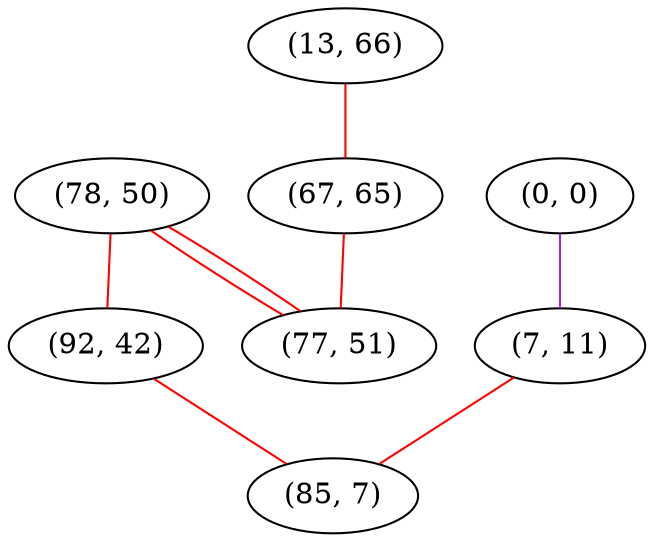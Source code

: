 graph "" {
"(78, 50)";
"(13, 66)";
"(92, 42)";
"(67, 65)";
"(0, 0)";
"(77, 51)";
"(7, 11)";
"(85, 7)";
"(78, 50)" -- "(92, 42)"  [color=red, key=0, weight=1];
"(78, 50)" -- "(77, 51)"  [color=red, key=0, weight=1];
"(78, 50)" -- "(77, 51)"  [color=red, key=1, weight=1];
"(13, 66)" -- "(67, 65)"  [color=red, key=0, weight=1];
"(92, 42)" -- "(85, 7)"  [color=red, key=0, weight=1];
"(67, 65)" -- "(77, 51)"  [color=red, key=0, weight=1];
"(0, 0)" -- "(7, 11)"  [color=purple, key=0, weight=4];
"(7, 11)" -- "(85, 7)"  [color=red, key=0, weight=1];
}
